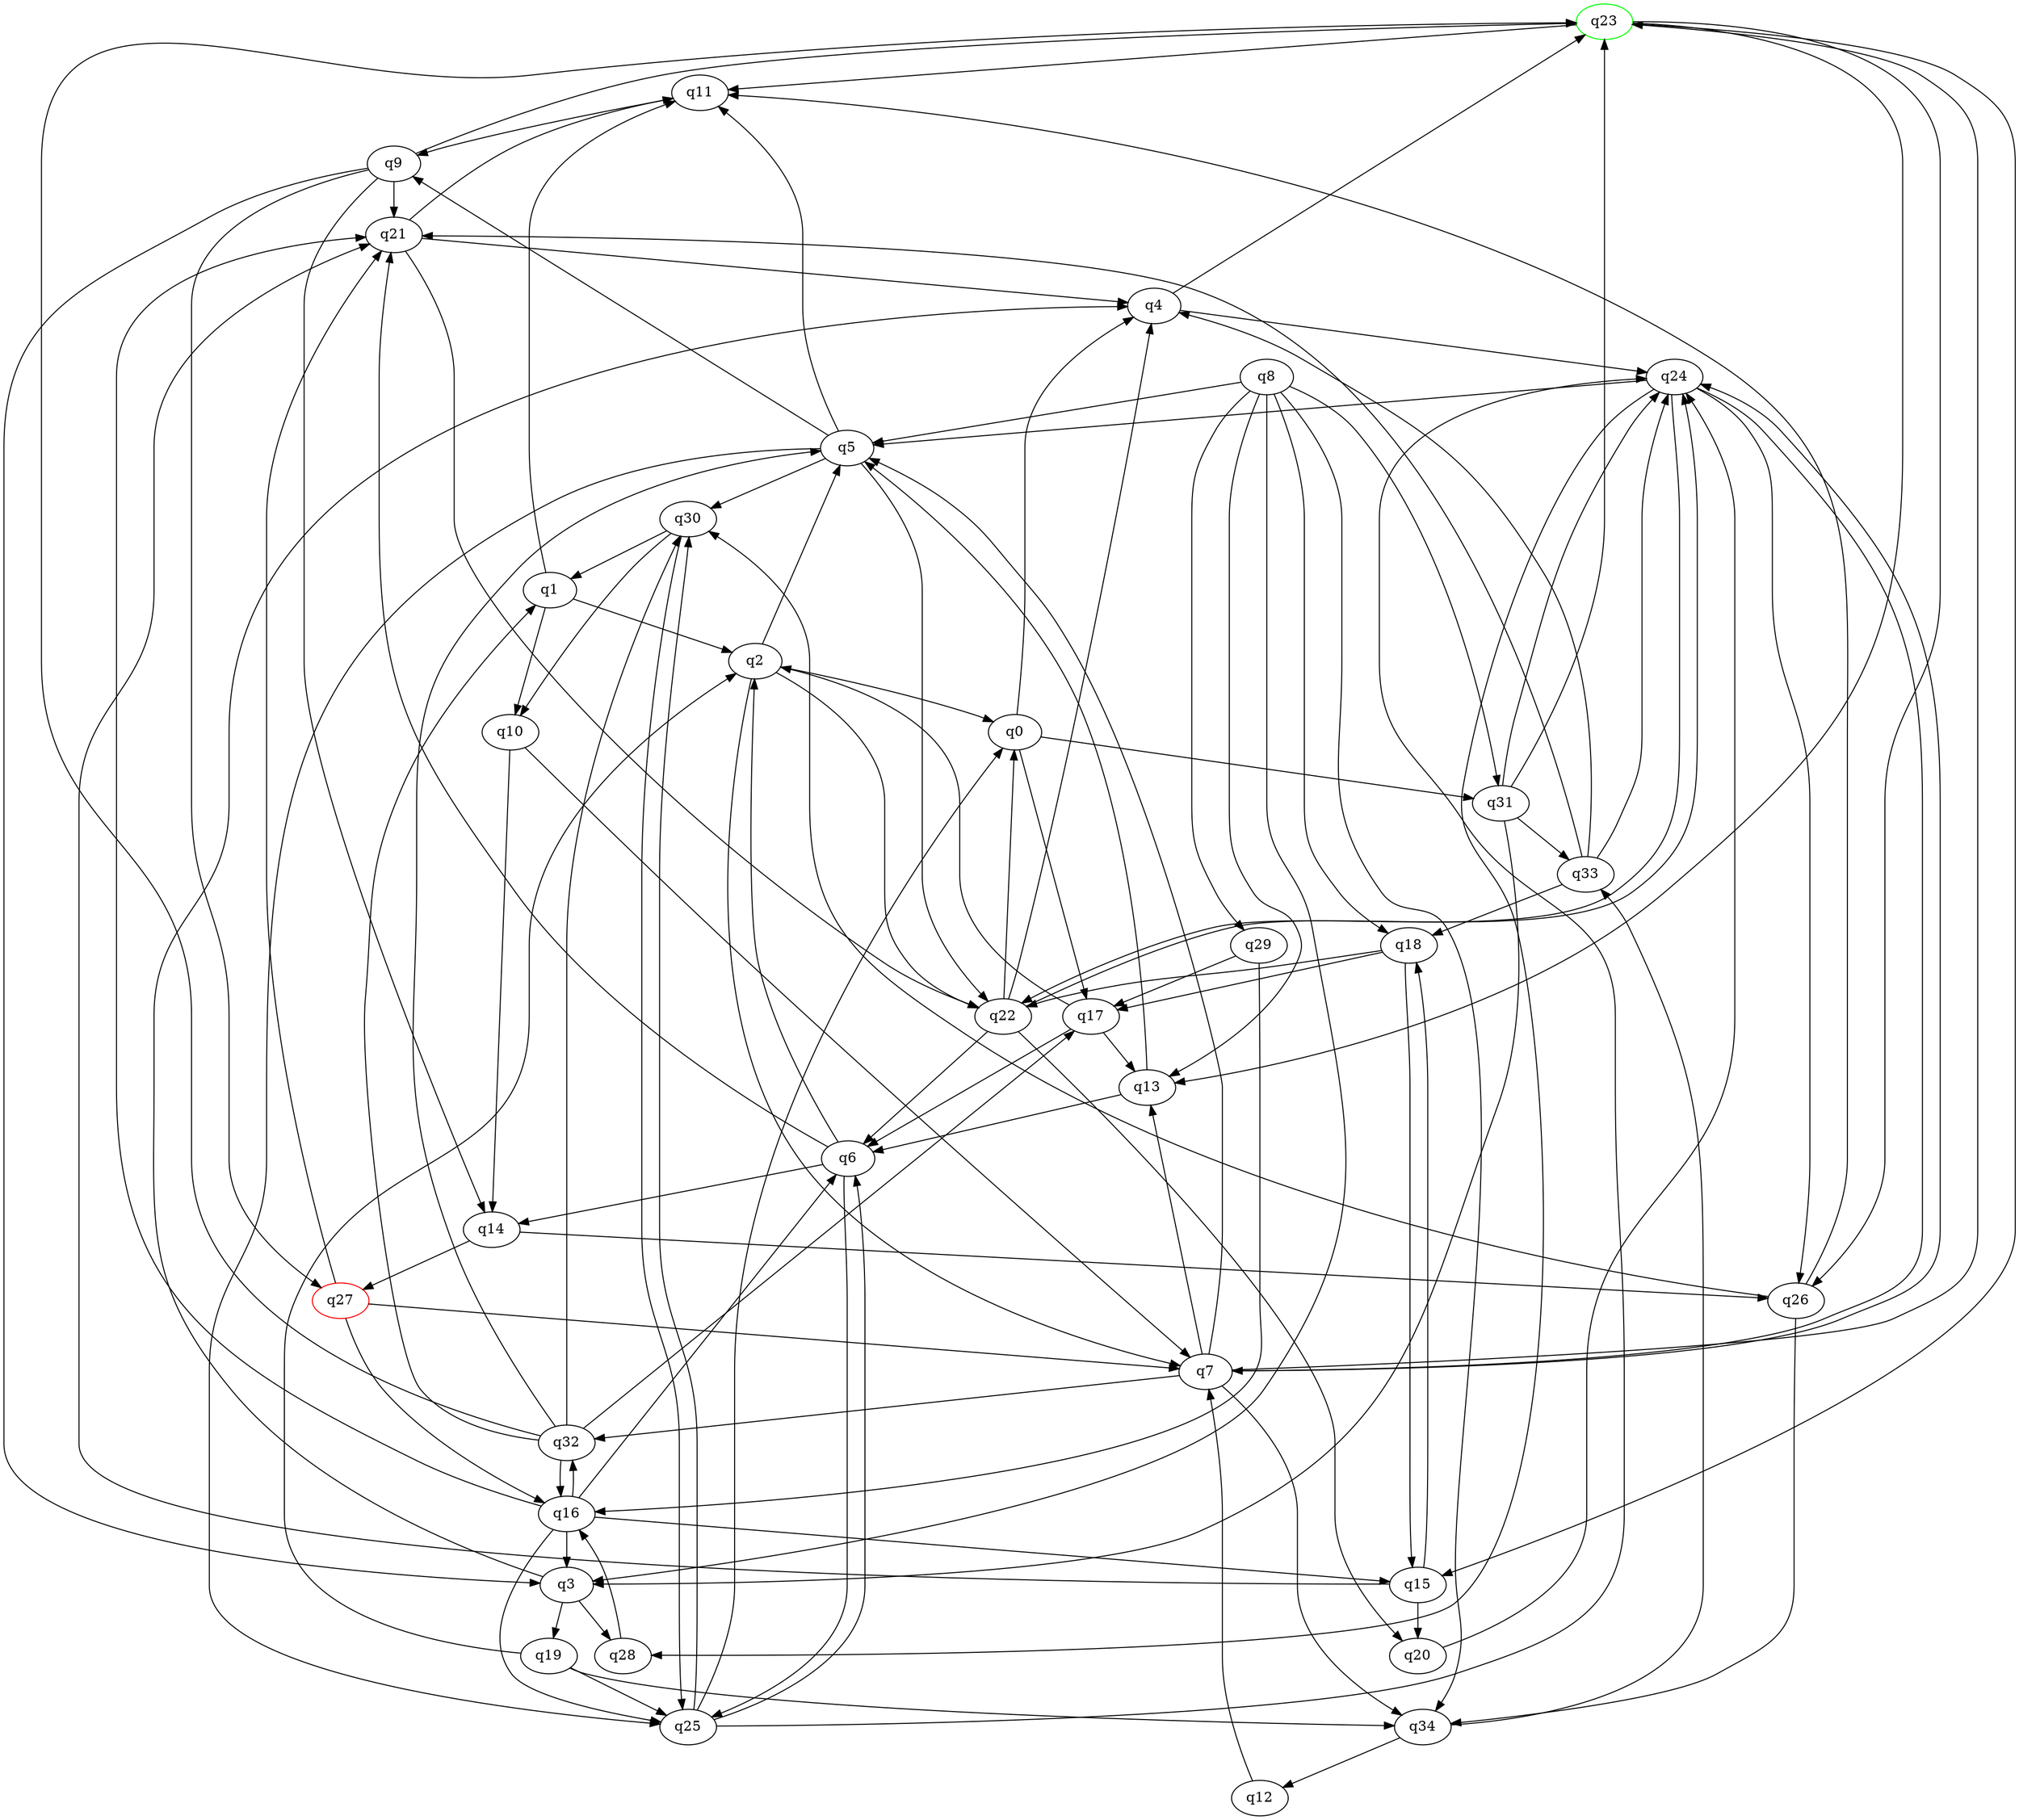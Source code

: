 digraph A{
q23 [initial=1,color=green];
q27 [final=1,color=red];
q0 -> q4;
q0 -> q17;
q0 -> q31;
q1 -> q2;
q1 -> q10;
q1 -> q11;
q2 -> q0;
q2 -> q5;
q2 -> q7;
q2 -> q22;
q3 -> q4;
q3 -> q19;
q3 -> q28;
q4 -> q23;
q4 -> q24;
q5 -> q9;
q5 -> q11;
q5 -> q22;
q5 -> q25;
q5 -> q30;
q6 -> q2;
q6 -> q14;
q6 -> q21;
q6 -> q25;
q7 -> q5;
q7 -> q13;
q7 -> q23;
q7 -> q24;
q7 -> q32;
q7 -> q34;
q8 -> q3;
q8 -> q5;
q8 -> q13;
q8 -> q18;
q8 -> q29;
q8 -> q31;
q8 -> q34;
q9 -> q3;
q9 -> q14;
q9 -> q21;
q9 -> q23;
q9 -> q27;
q10 -> q7;
q10 -> q14;
q11 -> q9;
q12 -> q7;
q13 -> q5;
q13 -> q6;
q14 -> q26;
q14 -> q27;
q15 -> q18;
q15 -> q20;
q15 -> q21;
q16 -> q3;
q16 -> q6;
q16 -> q15;
q16 -> q21;
q16 -> q25;
q16 -> q32;
q17 -> q2;
q17 -> q6;
q17 -> q13;
q18 -> q15;
q18 -> q17;
q18 -> q22;
q19 -> q2;
q19 -> q25;
q19 -> q34;
q20 -> q24;
q21 -> q4;
q21 -> q11;
q21 -> q22;
q22 -> q0;
q22 -> q4;
q22 -> q6;
q22 -> q20;
q22 -> q24;
q23 -> q11;
q23 -> q13;
q23 -> q15;
q23 -> q26;
q24 -> q5;
q24 -> q7;
q24 -> q22;
q24 -> q26;
q24 -> q28;
q25 -> q0;
q25 -> q6;
q25 -> q24;
q25 -> q30;
q26 -> q11;
q26 -> q30;
q26 -> q34;
q27 -> q7;
q27 -> q16;
q27 -> q21;
q28 -> q16;
q29 -> q16;
q29 -> q17;
q30 -> q1;
q30 -> q10;
q30 -> q25;
q31 -> q3;
q31 -> q23;
q31 -> q24;
q31 -> q33;
q32 -> q1;
q32 -> q5;
q32 -> q16;
q32 -> q17;
q32 -> q23;
q32 -> q30;
q33 -> q4;
q33 -> q18;
q33 -> q21;
q33 -> q24;
q34 -> q12;
q34 -> q33;
}